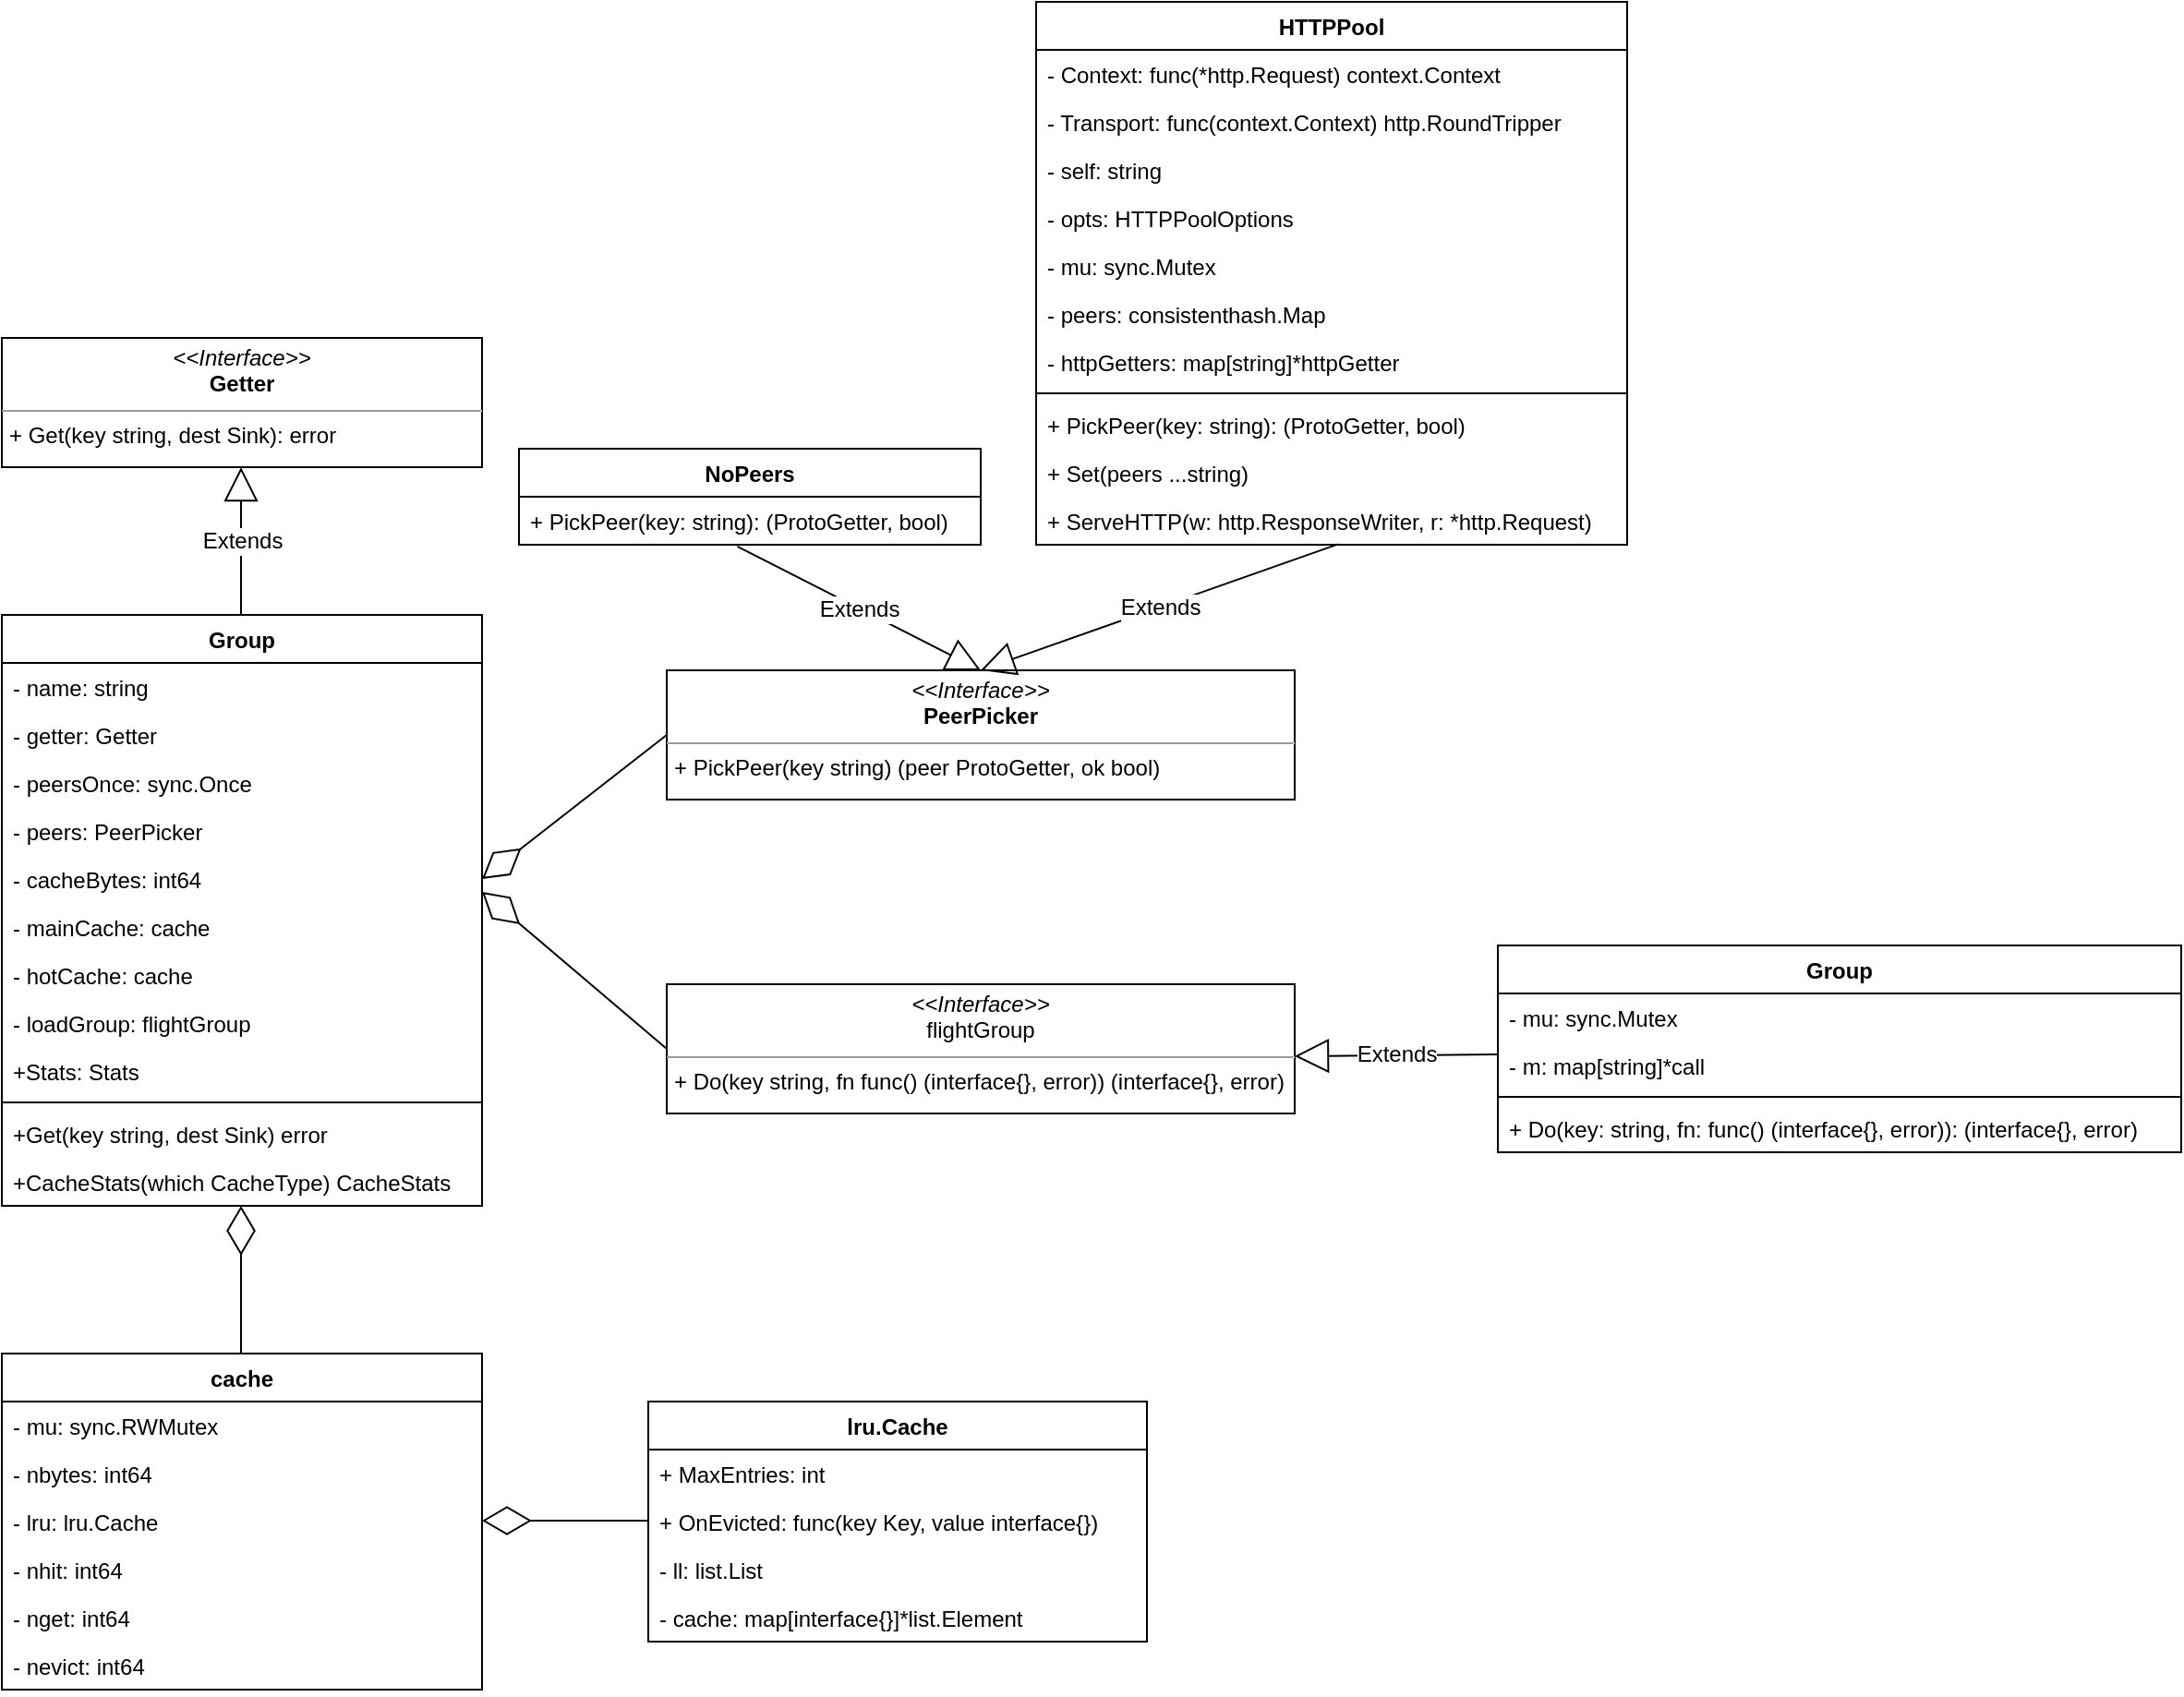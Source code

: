<mxfile>
    <diagram id="aDHwbQA_yRvnSJ1gD_ES" name="Page-1">
        <mxGraphModel dx="1217" dy="1670" grid="1" gridSize="10" guides="1" tooltips="1" connect="1" arrows="1" fold="1" page="1" pageScale="1" pageWidth="827" pageHeight="1169" math="0" shadow="0">
            <root>
                <mxCell id="0"/>
                <mxCell id="1" parent="0"/>
                <mxCell id="2" value="&lt;p style=&quot;margin:0px;margin-top:4px;text-align:center;&quot;&gt;&lt;i&gt;&amp;lt;&amp;lt;Interface&amp;gt;&amp;gt;&lt;/i&gt;&lt;br&gt;&lt;b&gt;Getter&lt;/b&gt;&lt;/p&gt;&lt;hr size=&quot;1&quot;&gt;&lt;p style=&quot;margin:0px;margin-left:4px;&quot;&gt;&lt;/p&gt;&lt;p style=&quot;margin:0px;margin-left:4px;&quot;&gt;+&amp;nbsp;Get(key string, dest Sink): error&lt;/p&gt;" style="verticalAlign=top;align=left;overflow=fill;fontSize=12;fontFamily=Helvetica;html=1;whiteSpace=wrap;" vertex="1" parent="1">
                    <mxGeometry x="80" y="130" width="260" height="70" as="geometry"/>
                </mxCell>
                <mxCell id="16" value="cache" style="swimlane;fontStyle=1;childLayout=stackLayout;horizontal=1;startSize=26;horizontalStack=0;resizeParent=1;resizeParentMax=0;resizeLast=0;collapsible=1;marginBottom=0;" vertex="1" parent="1">
                    <mxGeometry x="80" y="680" width="260" height="182" as="geometry">
                        <mxRectangle x="670" y="280" width="120" height="30" as="alternateBounds"/>
                    </mxGeometry>
                </mxCell>
                <mxCell id="17" value="  - mu: sync.RWMutex" style="text;strokeColor=none;fillColor=none;align=left;verticalAlign=top;spacingLeft=4;spacingRight=4;overflow=hidden;rotatable=0;points=[[0,0.5],[1,0.5]];portConstraint=eastwest;" vertex="1" parent="16">
                    <mxGeometry y="26" width="260" height="26" as="geometry"/>
                </mxCell>
                <mxCell id="18" value="  - nbytes: int64" style="text;strokeColor=none;fillColor=none;align=left;verticalAlign=top;spacingLeft=4;spacingRight=4;overflow=hidden;rotatable=0;points=[[0,0.5],[1,0.5]];portConstraint=eastwest;" vertex="1" parent="16">
                    <mxGeometry y="52" width="260" height="26" as="geometry"/>
                </mxCell>
                <mxCell id="19" value="  - lru: lru.Cache" style="text;strokeColor=none;fillColor=none;align=left;verticalAlign=top;spacingLeft=4;spacingRight=4;overflow=hidden;rotatable=0;points=[[0,0.5],[1,0.5]];portConstraint=eastwest;" vertex="1" parent="16">
                    <mxGeometry y="78" width="260" height="26" as="geometry"/>
                </mxCell>
                <mxCell id="20" value="  - nhit: int64" style="text;strokeColor=none;fillColor=none;align=left;verticalAlign=top;spacingLeft=4;spacingRight=4;overflow=hidden;rotatable=0;points=[[0,0.5],[1,0.5]];portConstraint=eastwest;" vertex="1" parent="16">
                    <mxGeometry y="104" width="260" height="26" as="geometry"/>
                </mxCell>
                <mxCell id="21" value="  - nget: int64" style="text;strokeColor=none;fillColor=none;align=left;verticalAlign=top;spacingLeft=4;spacingRight=4;overflow=hidden;rotatable=0;points=[[0,0.5],[1,0.5]];portConstraint=eastwest;" vertex="1" parent="16">
                    <mxGeometry y="130" width="260" height="26" as="geometry"/>
                </mxCell>
                <mxCell id="22" value="  - nevict: int64" style="text;strokeColor=none;fillColor=none;align=left;verticalAlign=top;spacingLeft=4;spacingRight=4;overflow=hidden;rotatable=0;points=[[0,0.5],[1,0.5]];portConstraint=eastwest;" vertex="1" parent="16">
                    <mxGeometry y="156" width="260" height="26" as="geometry"/>
                </mxCell>
                <mxCell id="28" value="Group" style="swimlane;fontStyle=1;childLayout=stackLayout;horizontal=1;startSize=26;horizontalStack=0;resizeParent=1;resizeParentMax=0;resizeLast=0;collapsible=1;marginBottom=0;strokeColor=default;fontFamily=Helvetica;fontSize=12;fontColor=default;fillColor=default;" vertex="1" parent="1">
                    <mxGeometry x="80" y="280" width="260" height="320" as="geometry">
                        <mxRectangle x="80" y="280" width="80" height="30" as="alternateBounds"/>
                    </mxGeometry>
                </mxCell>
                <mxCell id="29" value="  - name: string" style="text;strokeColor=none;fillColor=none;align=left;verticalAlign=top;spacingLeft=4;spacingRight=4;overflow=hidden;rotatable=0;points=[[0,0.5],[1,0.5]];portConstraint=eastwest;fontFamily=Helvetica;fontSize=12;fontColor=default;startSize=26;" vertex="1" parent="28">
                    <mxGeometry y="26" width="260" height="26" as="geometry"/>
                </mxCell>
                <mxCell id="30" value="  - getter: Getter" style="text;strokeColor=none;fillColor=none;align=left;verticalAlign=top;spacingLeft=4;spacingRight=4;overflow=hidden;rotatable=0;points=[[0,0.5],[1,0.5]];portConstraint=eastwest;fontFamily=Helvetica;fontSize=12;fontColor=default;startSize=26;" vertex="1" parent="28">
                    <mxGeometry y="52" width="260" height="26" as="geometry"/>
                </mxCell>
                <mxCell id="31" value="  - peersOnce: sync.Once" style="text;strokeColor=none;fillColor=none;align=left;verticalAlign=top;spacingLeft=4;spacingRight=4;overflow=hidden;rotatable=0;points=[[0,0.5],[1,0.5]];portConstraint=eastwest;fontFamily=Helvetica;fontSize=12;fontColor=default;startSize=26;" vertex="1" parent="28">
                    <mxGeometry y="78" width="260" height="26" as="geometry"/>
                </mxCell>
                <mxCell id="32" value="  - peers: PeerPicker" style="text;strokeColor=none;fillColor=none;align=left;verticalAlign=top;spacingLeft=4;spacingRight=4;overflow=hidden;rotatable=0;points=[[0,0.5],[1,0.5]];portConstraint=eastwest;fontFamily=Helvetica;fontSize=12;fontColor=default;startSize=26;" vertex="1" parent="28">
                    <mxGeometry y="104" width="260" height="26" as="geometry"/>
                </mxCell>
                <mxCell id="33" value="  - cacheBytes: int64" style="text;strokeColor=none;fillColor=none;align=left;verticalAlign=top;spacingLeft=4;spacingRight=4;overflow=hidden;rotatable=0;points=[[0,0.5],[1,0.5]];portConstraint=eastwest;fontFamily=Helvetica;fontSize=12;fontColor=default;startSize=26;" vertex="1" parent="28">
                    <mxGeometry y="130" width="260" height="26" as="geometry"/>
                </mxCell>
                <mxCell id="34" value="  - mainCache: cache" style="text;strokeColor=none;fillColor=none;align=left;verticalAlign=top;spacingLeft=4;spacingRight=4;overflow=hidden;rotatable=0;points=[[0,0.5],[1,0.5]];portConstraint=eastwest;fontFamily=Helvetica;fontSize=12;fontColor=default;startSize=26;" vertex="1" parent="28">
                    <mxGeometry y="156" width="260" height="26" as="geometry"/>
                </mxCell>
                <mxCell id="35" value="  - hotCache: cache" style="text;strokeColor=none;fillColor=none;align=left;verticalAlign=top;spacingLeft=4;spacingRight=4;overflow=hidden;rotatable=0;points=[[0,0.5],[1,0.5]];portConstraint=eastwest;fontFamily=Helvetica;fontSize=12;fontColor=default;startSize=26;" vertex="1" parent="28">
                    <mxGeometry y="182" width="260" height="26" as="geometry"/>
                </mxCell>
                <mxCell id="36" value="  - loadGroup: flightGroup" style="text;strokeColor=none;fillColor=none;align=left;verticalAlign=top;spacingLeft=4;spacingRight=4;overflow=hidden;rotatable=0;points=[[0,0.5],[1,0.5]];portConstraint=eastwest;fontFamily=Helvetica;fontSize=12;fontColor=default;startSize=26;" vertex="1" parent="28">
                    <mxGeometry y="208" width="260" height="26" as="geometry"/>
                </mxCell>
                <mxCell id="37" value="+Stats: Stats" style="text;strokeColor=none;fillColor=none;align=left;verticalAlign=top;spacingLeft=4;spacingRight=4;overflow=hidden;rotatable=0;points=[[0,0.5],[1,0.5]];portConstraint=eastwest;fontFamily=Helvetica;fontSize=12;fontColor=default;startSize=26;" vertex="1" parent="28">
                    <mxGeometry y="234" width="260" height="26" as="geometry"/>
                </mxCell>
                <mxCell id="38" value="" style="line;strokeWidth=1;fillColor=none;align=left;verticalAlign=middle;spacingTop=-1;spacingLeft=3;spacingRight=3;rotatable=0;labelPosition=right;points=[];portConstraint=eastwest;strokeColor=default;fontFamily=Helvetica;fontSize=12;fontColor=default;startSize=26;" vertex="1" parent="28">
                    <mxGeometry y="260" width="260" height="8" as="geometry"/>
                </mxCell>
                <mxCell id="39" value="+Get(key string, dest Sink) error" style="text;strokeColor=none;fillColor=none;align=left;verticalAlign=top;spacingLeft=4;spacingRight=4;overflow=hidden;rotatable=0;points=[[0,0.5],[1,0.5]];portConstraint=eastwest;fontFamily=Helvetica;fontSize=12;fontColor=default;startSize=26;" vertex="1" parent="28">
                    <mxGeometry y="268" width="260" height="26" as="geometry"/>
                </mxCell>
                <mxCell id="40" value="+CacheStats(which CacheType) CacheStats" style="text;strokeColor=none;fillColor=none;align=left;verticalAlign=top;spacingLeft=4;spacingRight=4;overflow=hidden;rotatable=0;points=[[0,0.5],[1,0.5]];portConstraint=eastwest;fontFamily=Helvetica;fontSize=12;fontColor=default;startSize=26;" vertex="1" parent="28">
                    <mxGeometry y="294" width="260" height="26" as="geometry"/>
                </mxCell>
                <mxCell id="43" value="Extends" style="endArrow=block;endSize=16;endFill=0;html=1;fontFamily=Helvetica;fontSize=12;fontColor=default;" edge="1" parent="1">
                    <mxGeometry width="160" relative="1" as="geometry">
                        <mxPoint x="209.5" y="280" as="sourcePoint"/>
                        <mxPoint x="209.5" y="200" as="targetPoint"/>
                    </mxGeometry>
                </mxCell>
                <mxCell id="44" value="" style="endArrow=diamondThin;endFill=0;endSize=24;html=1;fontFamily=Helvetica;fontSize=12;fontColor=default;" edge="1" parent="1">
                    <mxGeometry width="160" relative="1" as="geometry">
                        <mxPoint x="209.5" y="680" as="sourcePoint"/>
                        <mxPoint x="209.5" y="600" as="targetPoint"/>
                        <Array as="points">
                            <mxPoint x="209.5" y="650"/>
                            <mxPoint x="209.5" y="630"/>
                        </Array>
                    </mxGeometry>
                </mxCell>
                <mxCell id="45" value="lru.Cache " style="swimlane;fontStyle=1;childLayout=stackLayout;horizontal=1;startSize=26;horizontalStack=0;resizeParent=1;resizeParentMax=0;resizeLast=0;collapsible=1;marginBottom=0;strokeColor=default;fontFamily=Helvetica;fontSize=12;fontColor=default;fillColor=default;" vertex="1" parent="1">
                    <mxGeometry x="430" y="706" width="270" height="130" as="geometry"/>
                </mxCell>
                <mxCell id="46" value="  + MaxEntries: int" style="text;strokeColor=none;fillColor=none;align=left;verticalAlign=top;spacingLeft=4;spacingRight=4;overflow=hidden;rotatable=0;points=[[0,0.5],[1,0.5]];portConstraint=eastwest;fontFamily=Helvetica;fontSize=12;fontColor=default;startSize=26;" vertex="1" parent="45">
                    <mxGeometry y="26" width="270" height="26" as="geometry"/>
                </mxCell>
                <mxCell id="47" value="  + OnEvicted: func(key Key, value interface{})" style="text;strokeColor=none;fillColor=none;align=left;verticalAlign=top;spacingLeft=4;spacingRight=4;overflow=hidden;rotatable=0;points=[[0,0.5],[1,0.5]];portConstraint=eastwest;fontFamily=Helvetica;fontSize=12;fontColor=default;startSize=26;" vertex="1" parent="45">
                    <mxGeometry y="52" width="270" height="26" as="geometry"/>
                </mxCell>
                <mxCell id="48" value="  - ll: list.List" style="text;strokeColor=none;fillColor=none;align=left;verticalAlign=top;spacingLeft=4;spacingRight=4;overflow=hidden;rotatable=0;points=[[0,0.5],[1,0.5]];portConstraint=eastwest;fontFamily=Helvetica;fontSize=12;fontColor=default;startSize=26;" vertex="1" parent="45">
                    <mxGeometry y="78" width="270" height="26" as="geometry"/>
                </mxCell>
                <mxCell id="49" value="  - cache: map[interface{}]*list.Element" style="text;strokeColor=none;fillColor=none;align=left;verticalAlign=top;spacingLeft=4;spacingRight=4;overflow=hidden;rotatable=0;points=[[0,0.5],[1,0.5]];portConstraint=eastwest;fontFamily=Helvetica;fontSize=12;fontColor=default;startSize=26;" vertex="1" parent="45">
                    <mxGeometry y="104" width="270" height="26" as="geometry"/>
                </mxCell>
                <mxCell id="51" value="" style="endArrow=diamondThin;endFill=0;endSize=24;html=1;fontFamily=Helvetica;fontSize=12;fontColor=default;" edge="1" parent="1">
                    <mxGeometry width="160" relative="1" as="geometry">
                        <mxPoint x="430" y="770.5" as="sourcePoint"/>
                        <mxPoint x="340" y="770.5" as="targetPoint"/>
                    </mxGeometry>
                </mxCell>
                <mxCell id="52" value="&lt;p style=&quot;margin:0px;margin-top:4px;text-align:center;&quot;&gt;&lt;i&gt;&amp;lt;&amp;lt;Interface&amp;gt;&amp;gt;&lt;/i&gt;&lt;br&gt;&lt;span style=&quot;text-align: left;&quot;&gt;flightGroup&lt;/span&gt;&lt;br&gt;&lt;/p&gt;&lt;hr size=&quot;1&quot;&gt;&lt;p style=&quot;margin:0px;margin-left:4px;&quot;&gt;&lt;/p&gt;&lt;p style=&quot;margin:0px;margin-left:4px;&quot;&gt;+&amp;nbsp;Do(key string, fn func() (interface{}, error)) (interface{}, error)&lt;/p&gt;" style="verticalAlign=top;align=left;overflow=fill;fontSize=12;fontFamily=Helvetica;html=1;whiteSpace=wrap;" vertex="1" parent="1">
                    <mxGeometry x="440" y="480" width="340" height="70" as="geometry"/>
                </mxCell>
                <mxCell id="53" value="&lt;p style=&quot;margin:0px;margin-top:4px;text-align:center;&quot;&gt;&lt;i&gt;&amp;lt;&amp;lt;Interface&amp;gt;&amp;gt;&lt;/i&gt;&lt;br&gt;&lt;b&gt;PeerPicker&lt;/b&gt;&lt;/p&gt;&lt;hr size=&quot;1&quot;&gt;&lt;p style=&quot;margin:0px;margin-left:4px;&quot;&gt;&lt;/p&gt;&lt;p style=&quot;margin:0px;margin-left:4px;&quot;&gt;+&amp;nbsp;PickPeer(key string) (peer ProtoGetter, ok bool)&lt;/p&gt;" style="verticalAlign=top;align=left;overflow=fill;fontSize=12;fontFamily=Helvetica;html=1;whiteSpace=wrap;" vertex="1" parent="1">
                    <mxGeometry x="440" y="310" width="340" height="70" as="geometry"/>
                </mxCell>
                <mxCell id="54" value="" style="endArrow=diamondThin;endFill=0;endSize=24;html=1;fontFamily=Helvetica;fontSize=12;fontColor=default;exitX=0;exitY=0.5;exitDx=0;exitDy=0;" edge="1" parent="1" source="52">
                    <mxGeometry width="160" relative="1" as="geometry">
                        <mxPoint x="430" y="470" as="sourcePoint"/>
                        <mxPoint x="340" y="430" as="targetPoint"/>
                    </mxGeometry>
                </mxCell>
                <mxCell id="55" value="" style="endArrow=diamondThin;endFill=0;endSize=24;html=1;fontFamily=Helvetica;fontSize=12;fontColor=default;exitX=0;exitY=0.5;exitDx=0;exitDy=0;entryX=1;entryY=0.5;entryDx=0;entryDy=0;" edge="1" parent="1" source="53" target="33">
                    <mxGeometry width="160" relative="1" as="geometry">
                        <mxPoint x="450" y="500" as="sourcePoint"/>
                        <mxPoint x="350" y="405" as="targetPoint"/>
                    </mxGeometry>
                </mxCell>
                <mxCell id="57" value="Group " style="swimlane;fontStyle=1;childLayout=stackLayout;horizontal=1;startSize=26;horizontalStack=0;resizeParent=1;resizeParentMax=0;resizeLast=0;collapsible=1;marginBottom=0;strokeColor=default;fontFamily=Helvetica;fontSize=12;fontColor=default;fillColor=default;" vertex="1" parent="1">
                    <mxGeometry x="890" y="459" width="370" height="112" as="geometry"/>
                </mxCell>
                <mxCell id="58" value="  - mu: sync.Mutex" style="text;strokeColor=none;fillColor=none;align=left;verticalAlign=top;spacingLeft=4;spacingRight=4;overflow=hidden;rotatable=0;points=[[0,0.5],[1,0.5]];portConstraint=eastwest;fontFamily=Helvetica;fontSize=12;fontColor=default;startSize=26;" vertex="1" parent="57">
                    <mxGeometry y="26" width="370" height="26" as="geometry"/>
                </mxCell>
                <mxCell id="59" value="  - m: map[string]*call" style="text;strokeColor=none;fillColor=none;align=left;verticalAlign=top;spacingLeft=4;spacingRight=4;overflow=hidden;rotatable=0;points=[[0,0.5],[1,0.5]];portConstraint=eastwest;fontFamily=Helvetica;fontSize=12;fontColor=default;startSize=26;" vertex="1" parent="57">
                    <mxGeometry y="52" width="370" height="26" as="geometry"/>
                </mxCell>
                <mxCell id="60" value="" style="line;strokeWidth=1;fillColor=none;align=left;verticalAlign=middle;spacingTop=-1;spacingLeft=3;spacingRight=3;rotatable=0;labelPosition=right;points=[];portConstraint=eastwest;strokeColor=default;fontFamily=Helvetica;fontSize=12;fontColor=default;startSize=26;" vertex="1" parent="57">
                    <mxGeometry y="78" width="370" height="8" as="geometry"/>
                </mxCell>
                <mxCell id="61" value="  + Do(key: string, fn: func() (interface{}, error)): (interface{}, error)" style="text;strokeColor=none;fillColor=none;align=left;verticalAlign=top;spacingLeft=4;spacingRight=4;overflow=hidden;rotatable=0;points=[[0,0.5],[1,0.5]];portConstraint=eastwest;fontFamily=Helvetica;fontSize=12;fontColor=default;startSize=26;" vertex="1" parent="57">
                    <mxGeometry y="86" width="370" height="26" as="geometry"/>
                </mxCell>
                <mxCell id="62" value="Extends" style="endArrow=block;endSize=16;endFill=0;html=1;fontFamily=Helvetica;fontSize=12;fontColor=default;exitX=0.001;exitY=0.269;exitDx=0;exitDy=0;exitPerimeter=0;" edge="1" parent="1" source="59">
                    <mxGeometry width="160" relative="1" as="geometry">
                        <mxPoint x="840" y="519" as="sourcePoint"/>
                        <mxPoint x="780" y="519" as="targetPoint"/>
                    </mxGeometry>
                </mxCell>
                <mxCell id="63" value="NoPeers" style="swimlane;fontStyle=1;childLayout=stackLayout;horizontal=1;startSize=26;horizontalStack=0;resizeParent=1;resizeParentMax=0;resizeLast=0;collapsible=1;marginBottom=0;strokeColor=default;fontFamily=Helvetica;fontSize=12;fontColor=default;fillColor=default;" vertex="1" parent="1">
                    <mxGeometry x="360" y="190" width="250" height="52" as="geometry"/>
                </mxCell>
                <mxCell id="64" value="+ PickPeer(key: string): (ProtoGetter, bool)" style="text;strokeColor=none;fillColor=none;align=left;verticalAlign=top;spacingLeft=4;spacingRight=4;overflow=hidden;rotatable=0;points=[[0,0.5],[1,0.5]];portConstraint=eastwest;fontFamily=Helvetica;fontSize=12;fontColor=default;startSize=26;" vertex="1" parent="63">
                    <mxGeometry y="26" width="250" height="26" as="geometry"/>
                </mxCell>
                <mxCell id="65" value="HTTPPool" style="swimlane;fontStyle=1;childLayout=stackLayout;horizontal=1;startSize=26;horizontalStack=0;resizeParent=1;resizeParentMax=0;resizeLast=0;collapsible=1;marginBottom=0;strokeColor=default;fontFamily=Helvetica;fontSize=12;fontColor=default;fillColor=default;" vertex="1" parent="1">
                    <mxGeometry x="640" y="-52" width="320" height="294" as="geometry"/>
                </mxCell>
                <mxCell id="66" value="  - Context: func(*http.Request) context.Context" style="text;strokeColor=none;fillColor=none;align=left;verticalAlign=top;spacingLeft=4;spacingRight=4;overflow=hidden;rotatable=0;points=[[0,0.5],[1,0.5]];portConstraint=eastwest;fontFamily=Helvetica;fontSize=12;fontColor=default;startSize=26;" vertex="1" parent="65">
                    <mxGeometry y="26" width="320" height="26" as="geometry"/>
                </mxCell>
                <mxCell id="67" value="  - Transport: func(context.Context) http.RoundTripper" style="text;strokeColor=none;fillColor=none;align=left;verticalAlign=top;spacingLeft=4;spacingRight=4;overflow=hidden;rotatable=0;points=[[0,0.5],[1,0.5]];portConstraint=eastwest;fontFamily=Helvetica;fontSize=12;fontColor=default;startSize=26;" vertex="1" parent="65">
                    <mxGeometry y="52" width="320" height="26" as="geometry"/>
                </mxCell>
                <mxCell id="68" value="  - self: string" style="text;strokeColor=none;fillColor=none;align=left;verticalAlign=top;spacingLeft=4;spacingRight=4;overflow=hidden;rotatable=0;points=[[0,0.5],[1,0.5]];portConstraint=eastwest;fontFamily=Helvetica;fontSize=12;fontColor=default;startSize=26;" vertex="1" parent="65">
                    <mxGeometry y="78" width="320" height="26" as="geometry"/>
                </mxCell>
                <mxCell id="69" value="  - opts: HTTPPoolOptions" style="text;strokeColor=none;fillColor=none;align=left;verticalAlign=top;spacingLeft=4;spacingRight=4;overflow=hidden;rotatable=0;points=[[0,0.5],[1,0.5]];portConstraint=eastwest;fontFamily=Helvetica;fontSize=12;fontColor=default;startSize=26;" vertex="1" parent="65">
                    <mxGeometry y="104" width="320" height="26" as="geometry"/>
                </mxCell>
                <mxCell id="70" value="  - mu: sync.Mutex" style="text;strokeColor=none;fillColor=none;align=left;verticalAlign=top;spacingLeft=4;spacingRight=4;overflow=hidden;rotatable=0;points=[[0,0.5],[1,0.5]];portConstraint=eastwest;fontFamily=Helvetica;fontSize=12;fontColor=default;startSize=26;" vertex="1" parent="65">
                    <mxGeometry y="130" width="320" height="26" as="geometry"/>
                </mxCell>
                <mxCell id="71" value="  - peers: consistenthash.Map" style="text;strokeColor=none;fillColor=none;align=left;verticalAlign=top;spacingLeft=4;spacingRight=4;overflow=hidden;rotatable=0;points=[[0,0.5],[1,0.5]];portConstraint=eastwest;fontFamily=Helvetica;fontSize=12;fontColor=default;startSize=26;" vertex="1" parent="65">
                    <mxGeometry y="156" width="320" height="26" as="geometry"/>
                </mxCell>
                <mxCell id="72" value="  - httpGetters: map[string]*httpGetter" style="text;strokeColor=none;fillColor=none;align=left;verticalAlign=top;spacingLeft=4;spacingRight=4;overflow=hidden;rotatable=0;points=[[0,0.5],[1,0.5]];portConstraint=eastwest;fontFamily=Helvetica;fontSize=12;fontColor=default;startSize=26;" vertex="1" parent="65">
                    <mxGeometry y="182" width="320" height="26" as="geometry"/>
                </mxCell>
                <mxCell id="73" value="" style="line;strokeWidth=1;fillColor=none;align=left;verticalAlign=middle;spacingTop=-1;spacingLeft=3;spacingRight=3;rotatable=0;labelPosition=right;points=[];portConstraint=eastwest;strokeColor=default;fontFamily=Helvetica;fontSize=12;fontColor=default;startSize=26;" vertex="1" parent="65">
                    <mxGeometry y="208" width="320" height="8" as="geometry"/>
                </mxCell>
                <mxCell id="74" value="  + PickPeer(key: string): (ProtoGetter, bool)" style="text;strokeColor=none;fillColor=none;align=left;verticalAlign=top;spacingLeft=4;spacingRight=4;overflow=hidden;rotatable=0;points=[[0,0.5],[1,0.5]];portConstraint=eastwest;fontFamily=Helvetica;fontSize=12;fontColor=default;startSize=26;" vertex="1" parent="65">
                    <mxGeometry y="216" width="320" height="26" as="geometry"/>
                </mxCell>
                <mxCell id="75" value="  + Set(peers ...string)" style="text;strokeColor=none;fillColor=none;align=left;verticalAlign=top;spacingLeft=4;spacingRight=4;overflow=hidden;rotatable=0;points=[[0,0.5],[1,0.5]];portConstraint=eastwest;fontFamily=Helvetica;fontSize=12;fontColor=default;startSize=26;" vertex="1" parent="65">
                    <mxGeometry y="242" width="320" height="26" as="geometry"/>
                </mxCell>
                <mxCell id="76" value="  + ServeHTTP(w: http.ResponseWriter, r: *http.Request)" style="text;strokeColor=none;fillColor=none;align=left;verticalAlign=top;spacingLeft=4;spacingRight=4;overflow=hidden;rotatable=0;points=[[0,0.5],[1,0.5]];portConstraint=eastwest;fontFamily=Helvetica;fontSize=12;fontColor=default;startSize=26;" vertex="1" parent="65">
                    <mxGeometry y="268" width="320" height="26" as="geometry"/>
                </mxCell>
                <mxCell id="77" value="Extends" style="endArrow=block;endSize=16;endFill=0;html=1;fontFamily=Helvetica;fontSize=12;fontColor=default;entryX=0.5;entryY=0;entryDx=0;entryDy=0;exitX=0.473;exitY=1.038;exitDx=0;exitDy=0;exitPerimeter=0;" edge="1" parent="1" source="64" target="53">
                    <mxGeometry width="160" relative="1" as="geometry">
                        <mxPoint x="520" y="252" as="sourcePoint"/>
                        <mxPoint x="680" y="292" as="targetPoint"/>
                    </mxGeometry>
                </mxCell>
                <mxCell id="78" value="Extends" style="endArrow=block;endSize=16;endFill=0;html=1;fontFamily=Helvetica;fontSize=12;fontColor=default;exitX=0.511;exitY=0.987;exitDx=0;exitDy=0;exitPerimeter=0;" edge="1" parent="1" source="76">
                    <mxGeometry width="160" relative="1" as="geometry">
                        <mxPoint x="760" y="270" as="sourcePoint"/>
                        <mxPoint x="610" y="310" as="targetPoint"/>
                    </mxGeometry>
                </mxCell>
            </root>
        </mxGraphModel>
    </diagram>
</mxfile>